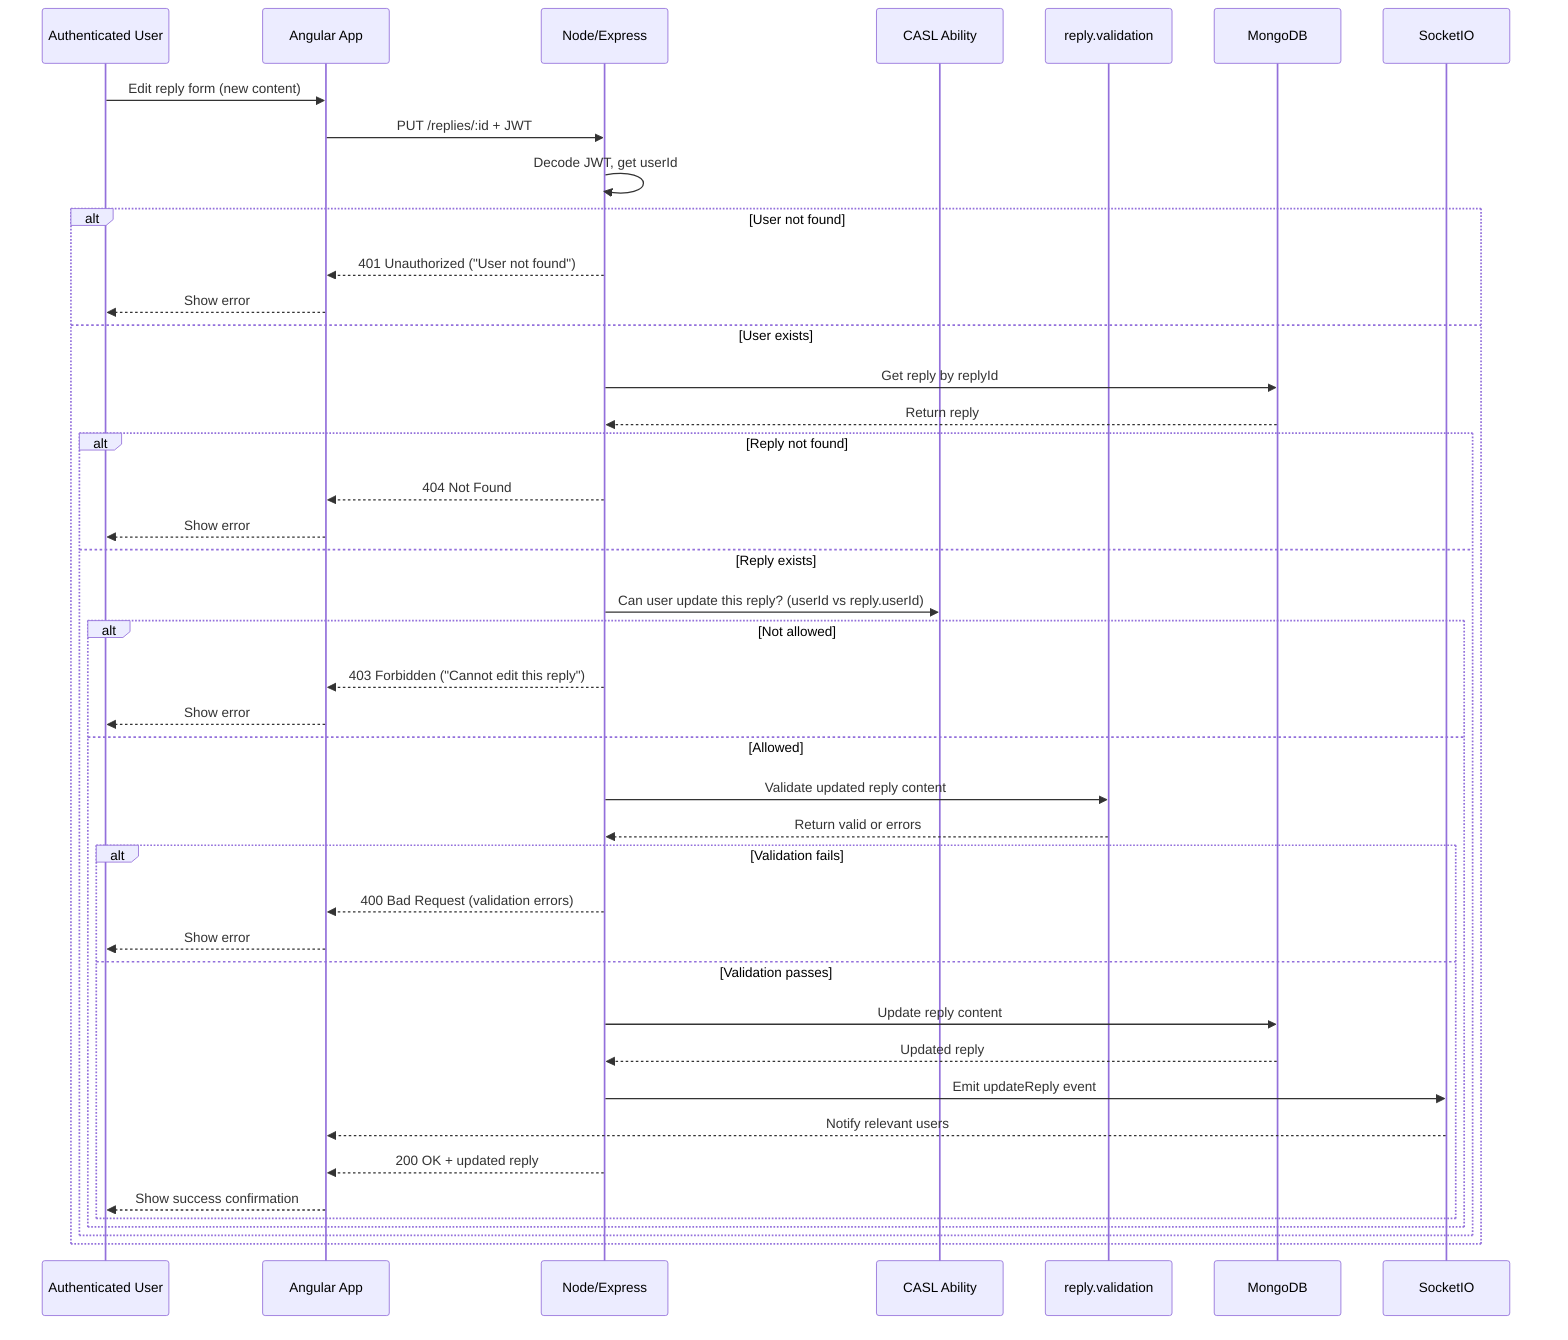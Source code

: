 sequenceDiagram
    participant User as Authenticated User
    participant Frontend as Angular App
    participant Backend as Node/Express
    participant Ability as CASL Ability
    participant Validation as reply.validation
    participant MongoDB

    %% User submits update
    User->>Frontend: Edit reply form (new content)
    Frontend->>Backend: PUT /replies/:id + JWT

    %% Step 1: Decode JWT & get userId
    Backend->>Backend: Decode JWT, get userId
    alt User not found
        Backend-->>Frontend: 401 Unauthorized ("User not found")
        Frontend-->>User: Show error
    else User exists
        %% Step 2: Fetch reply
        Backend->>MongoDB: Get reply by replyId
        MongoDB-->>Backend: Return reply
        alt Reply not found
            Backend-->>Frontend: 404 Not Found
            Frontend-->>User: Show error
        else Reply exists
            %% Step 3: Check ability with CASL
            Backend->>Ability: Can user update this reply? (userId vs reply.userId)
            alt Not allowed
                Backend-->>Frontend: 403 Forbidden ("Cannot edit this reply")
                Frontend-->>User: Show error
            else Allowed
                %% Step 4: Validate new content
                Backend->>Validation: Validate updated reply content
                Validation-->>Backend: Return valid or errors
                alt Validation fails
                    Backend-->>Frontend: 400 Bad Request (validation errors)
                    Frontend-->>User: Show error
                else Validation passes
                    %% Step 5: Update reply in DB
                    Backend->>MongoDB: Update reply content
                    MongoDB-->>Backend: Updated reply
                    %% Step 6: Real-time notification (optional)
                    Backend->>SocketIO: Emit updateReply event
                    SocketIO-->>Frontend: Notify relevant users
                    Backend-->>Frontend: 200 OK + updated reply
                    Frontend-->>User: Show success confirmation
                end
            end
        end
    end